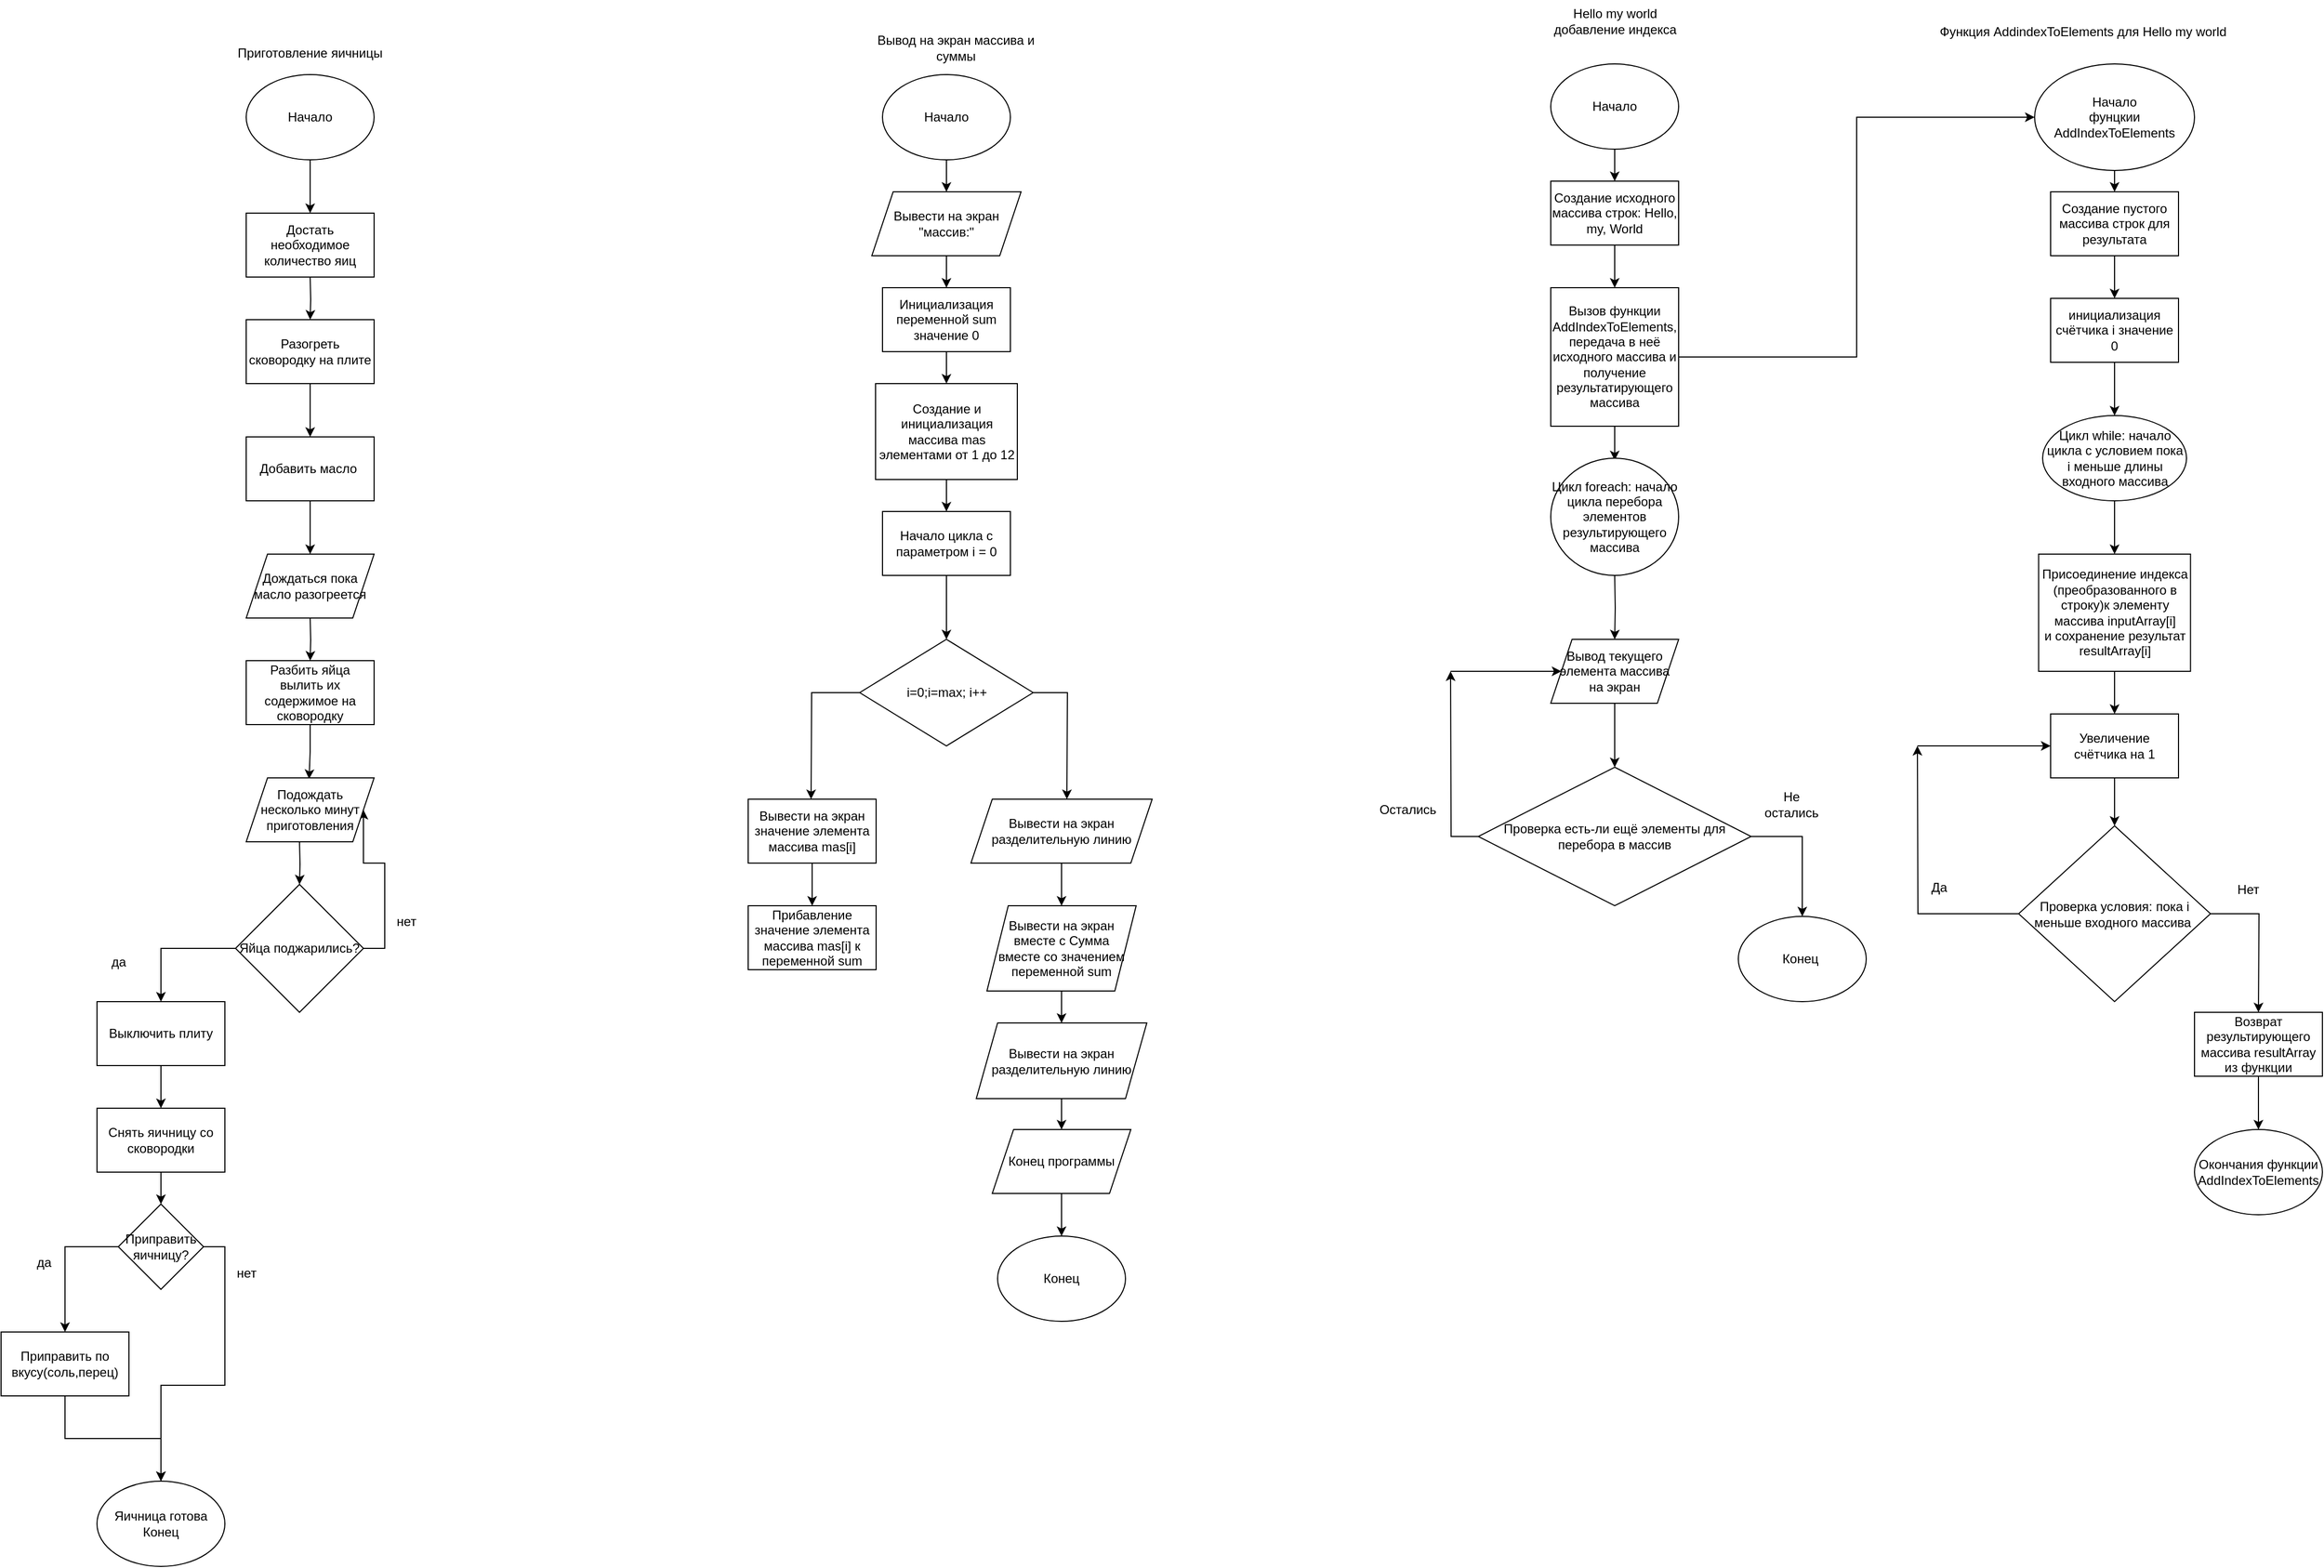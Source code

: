<mxfile version="22.1.21" type="github">
  <diagram name="Страница — 1" id="ydNr421X3AxK_NGSpcW-">
    <mxGraphModel dx="2520" dy="1424" grid="1" gridSize="10" guides="1" tooltips="1" connect="1" arrows="1" fold="1" page="1" pageScale="1" pageWidth="827" pageHeight="1169" math="0" shadow="0">
      <root>
        <mxCell id="0" />
        <mxCell id="1" parent="0" />
        <mxCell id="zzwXBVOG3xXwr_tI5Q3J-6" style="edgeStyle=orthogonalEdgeStyle;rounded=0;orthogonalLoop=1;jettySize=auto;html=1;exitX=0.5;exitY=1;exitDx=0;exitDy=0;" parent="1" source="zzwXBVOG3xXwr_tI5Q3J-4" edge="1">
          <mxGeometry relative="1" as="geometry">
            <mxPoint x="370" y="250" as="targetPoint" />
          </mxGeometry>
        </mxCell>
        <mxCell id="zzwXBVOG3xXwr_tI5Q3J-4" value="Начало" style="ellipse;whiteSpace=wrap;html=1;" parent="1" vertex="1">
          <mxGeometry x="310" y="120" width="120" height="80" as="geometry" />
        </mxCell>
        <mxCell id="zzwXBVOG3xXwr_tI5Q3J-15" style="edgeStyle=orthogonalEdgeStyle;rounded=0;orthogonalLoop=1;jettySize=auto;html=1;exitX=0;exitY=0.5;exitDx=0;exitDy=0;entryX=0.5;entryY=0;entryDx=0;entryDy=0;" parent="1" source="zzwXBVOG3xXwr_tI5Q3J-12" target="zzwXBVOG3xXwr_tI5Q3J-13" edge="1">
          <mxGeometry relative="1" as="geometry" />
        </mxCell>
        <mxCell id="zzwXBVOG3xXwr_tI5Q3J-73" style="edgeStyle=orthogonalEdgeStyle;rounded=0;orthogonalLoop=1;jettySize=auto;html=1;exitX=1;exitY=0.5;exitDx=0;exitDy=0;entryX=1;entryY=0.5;entryDx=0;entryDy=0;" parent="1" source="zzwXBVOG3xXwr_tI5Q3J-12" target="zzwXBVOG3xXwr_tI5Q3J-72" edge="1">
          <mxGeometry relative="1" as="geometry" />
        </mxCell>
        <mxCell id="zzwXBVOG3xXwr_tI5Q3J-12" value="Яйца поджарились?" style="rhombus;whiteSpace=wrap;html=1;" parent="1" vertex="1">
          <mxGeometry x="300" y="880" width="120" height="120" as="geometry" />
        </mxCell>
        <mxCell id="zzwXBVOG3xXwr_tI5Q3J-34" style="edgeStyle=orthogonalEdgeStyle;rounded=0;orthogonalLoop=1;jettySize=auto;html=1;exitX=0.5;exitY=1;exitDx=0;exitDy=0;entryX=0.5;entryY=0;entryDx=0;entryDy=0;" parent="1" source="zzwXBVOG3xXwr_tI5Q3J-13" edge="1">
          <mxGeometry relative="1" as="geometry">
            <mxPoint x="230" y="1090.0" as="targetPoint" />
          </mxGeometry>
        </mxCell>
        <mxCell id="zzwXBVOG3xXwr_tI5Q3J-13" value="Выключить плиту" style="rounded=0;whiteSpace=wrap;html=1;" parent="1" vertex="1">
          <mxGeometry x="170" y="990" width="120" height="60" as="geometry" />
        </mxCell>
        <mxCell id="zzwXBVOG3xXwr_tI5Q3J-20" style="edgeStyle=orthogonalEdgeStyle;rounded=0;orthogonalLoop=1;jettySize=auto;html=1;exitX=0.5;exitY=1;exitDx=0;exitDy=0;entryX=0.5;entryY=0;entryDx=0;entryDy=0;" parent="1" target="zzwXBVOG3xXwr_tI5Q3J-19" edge="1">
          <mxGeometry relative="1" as="geometry">
            <mxPoint x="370" y="310" as="sourcePoint" />
          </mxGeometry>
        </mxCell>
        <mxCell id="zzwXBVOG3xXwr_tI5Q3J-22" style="edgeStyle=orthogonalEdgeStyle;rounded=0;orthogonalLoop=1;jettySize=auto;html=1;exitX=0.5;exitY=1;exitDx=0;exitDy=0;entryX=0.5;entryY=0;entryDx=0;entryDy=0;" parent="1" source="zzwXBVOG3xXwr_tI5Q3J-19" edge="1">
          <mxGeometry relative="1" as="geometry">
            <mxPoint x="370" y="460" as="targetPoint" />
          </mxGeometry>
        </mxCell>
        <mxCell id="zzwXBVOG3xXwr_tI5Q3J-19" value="Разогреть сковородку на плите" style="rounded=0;whiteSpace=wrap;html=1;" parent="1" vertex="1">
          <mxGeometry x="310" y="350" width="120" height="60" as="geometry" />
        </mxCell>
        <mxCell id="zzwXBVOG3xXwr_tI5Q3J-27" style="edgeStyle=orthogonalEdgeStyle;rounded=0;orthogonalLoop=1;jettySize=auto;html=1;exitX=0.5;exitY=1;exitDx=0;exitDy=0;entryX=0.5;entryY=0;entryDx=0;entryDy=0;" parent="1" edge="1">
          <mxGeometry relative="1" as="geometry">
            <mxPoint x="370.0" y="630" as="sourcePoint" />
            <mxPoint x="370" y="670" as="targetPoint" />
          </mxGeometry>
        </mxCell>
        <mxCell id="zzwXBVOG3xXwr_tI5Q3J-39" style="edgeStyle=orthogonalEdgeStyle;rounded=0;orthogonalLoop=1;jettySize=auto;html=1;exitX=0.5;exitY=1;exitDx=0;exitDy=0;entryX=0.5;entryY=0;entryDx=0;entryDy=0;" parent="1" target="zzwXBVOG3xXwr_tI5Q3J-12" edge="1">
          <mxGeometry relative="1" as="geometry">
            <mxPoint x="360.0" y="840" as="sourcePoint" />
          </mxGeometry>
        </mxCell>
        <mxCell id="zzwXBVOG3xXwr_tI5Q3J-30" style="edgeStyle=orthogonalEdgeStyle;rounded=0;orthogonalLoop=1;jettySize=auto;html=1;exitX=0.5;exitY=1;exitDx=0;exitDy=0;entryX=0.575;entryY=0.017;entryDx=0;entryDy=0;entryPerimeter=0;" parent="1" source="zzwXBVOG3xXwr_tI5Q3J-68" edge="1">
          <mxGeometry relative="1" as="geometry">
            <mxPoint x="370" y="740" as="sourcePoint" />
            <mxPoint x="369" y="781.02" as="targetPoint" />
          </mxGeometry>
        </mxCell>
        <mxCell id="zzwXBVOG3xXwr_tI5Q3J-31" value="да" style="text;html=1;align=center;verticalAlign=middle;resizable=0;points=[];autosize=1;strokeColor=none;fillColor=none;" parent="1" vertex="1">
          <mxGeometry x="170" y="938" width="40" height="30" as="geometry" />
        </mxCell>
        <mxCell id="zzwXBVOG3xXwr_tI5Q3J-32" value="нет" style="text;html=1;align=center;verticalAlign=middle;resizable=0;points=[];autosize=1;strokeColor=none;fillColor=none;" parent="1" vertex="1">
          <mxGeometry x="440" y="900" width="40" height="30" as="geometry" />
        </mxCell>
        <mxCell id="zzwXBVOG3xXwr_tI5Q3J-38" style="edgeStyle=orthogonalEdgeStyle;rounded=0;orthogonalLoop=1;jettySize=auto;html=1;exitX=0.5;exitY=1;exitDx=0;exitDy=0;" parent="1" source="zzwXBVOG3xXwr_tI5Q3J-35" target="zzwXBVOG3xXwr_tI5Q3J-37" edge="1">
          <mxGeometry relative="1" as="geometry" />
        </mxCell>
        <mxCell id="zzwXBVOG3xXwr_tI5Q3J-35" value="Приправить по вкусу(соль,перец)" style="rounded=0;whiteSpace=wrap;html=1;" parent="1" vertex="1">
          <mxGeometry x="80" y="1300" width="120" height="60" as="geometry" />
        </mxCell>
        <mxCell id="zzwXBVOG3xXwr_tI5Q3J-37" value="Яичница готова&lt;br&gt;Конец" style="ellipse;whiteSpace=wrap;html=1;" parent="1" vertex="1">
          <mxGeometry x="170" y="1440" width="120" height="80" as="geometry" />
        </mxCell>
        <mxCell id="zzwXBVOG3xXwr_tI5Q3J-67" value="Достать необходимое количество яиц" style="rounded=0;whiteSpace=wrap;html=1;" parent="1" vertex="1">
          <mxGeometry x="310" y="250" width="120" height="60" as="geometry" />
        </mxCell>
        <mxCell id="zzwXBVOG3xXwr_tI5Q3J-68" value="Разбить яйца вылить их содержимое на сковородку" style="rounded=0;whiteSpace=wrap;html=1;" parent="1" vertex="1">
          <mxGeometry x="310" y="670" width="120" height="60" as="geometry" />
        </mxCell>
        <mxCell id="zzwXBVOG3xXwr_tI5Q3J-70" style="edgeStyle=orthogonalEdgeStyle;rounded=0;orthogonalLoop=1;jettySize=auto;html=1;exitX=0.5;exitY=1;exitDx=0;exitDy=0;entryX=0.5;entryY=0;entryDx=0;entryDy=0;" parent="1" source="zzwXBVOG3xXwr_tI5Q3J-69" edge="1">
          <mxGeometry relative="1" as="geometry">
            <mxPoint x="370.0" y="570" as="targetPoint" />
          </mxGeometry>
        </mxCell>
        <mxCell id="zzwXBVOG3xXwr_tI5Q3J-69" value="Добавить масло&amp;nbsp;" style="rounded=0;whiteSpace=wrap;html=1;" parent="1" vertex="1">
          <mxGeometry x="310" y="460" width="120" height="60" as="geometry" />
        </mxCell>
        <mxCell id="zzwXBVOG3xXwr_tI5Q3J-71" value="Дождаться пока масло разогреется" style="shape=parallelogram;perimeter=parallelogramPerimeter;whiteSpace=wrap;html=1;fixedSize=1;" parent="1" vertex="1">
          <mxGeometry x="310" y="570" width="120" height="60" as="geometry" />
        </mxCell>
        <mxCell id="zzwXBVOG3xXwr_tI5Q3J-72" value="Подождать несколько минут приготовления" style="shape=parallelogram;perimeter=parallelogramPerimeter;whiteSpace=wrap;html=1;fixedSize=1;" parent="1" vertex="1">
          <mxGeometry x="310" y="780" width="120" height="60" as="geometry" />
        </mxCell>
        <mxCell id="zzwXBVOG3xXwr_tI5Q3J-76" style="edgeStyle=orthogonalEdgeStyle;rounded=0;orthogonalLoop=1;jettySize=auto;html=1;exitX=0.5;exitY=1;exitDx=0;exitDy=0;entryX=0.5;entryY=0;entryDx=0;entryDy=0;" parent="1" source="zzwXBVOG3xXwr_tI5Q3J-74" target="zzwXBVOG3xXwr_tI5Q3J-75" edge="1">
          <mxGeometry relative="1" as="geometry" />
        </mxCell>
        <mxCell id="zzwXBVOG3xXwr_tI5Q3J-74" value="Снять яичницу со сковородки" style="rounded=0;whiteSpace=wrap;html=1;" parent="1" vertex="1">
          <mxGeometry x="170" y="1090" width="120" height="60" as="geometry" />
        </mxCell>
        <mxCell id="zzwXBVOG3xXwr_tI5Q3J-77" style="edgeStyle=orthogonalEdgeStyle;rounded=0;orthogonalLoop=1;jettySize=auto;html=1;exitX=0;exitY=0.5;exitDx=0;exitDy=0;entryX=0.5;entryY=0;entryDx=0;entryDy=0;" parent="1" source="zzwXBVOG3xXwr_tI5Q3J-75" target="zzwXBVOG3xXwr_tI5Q3J-35" edge="1">
          <mxGeometry relative="1" as="geometry" />
        </mxCell>
        <mxCell id="zzwXBVOG3xXwr_tI5Q3J-78" style="edgeStyle=orthogonalEdgeStyle;rounded=0;orthogonalLoop=1;jettySize=auto;html=1;exitX=1;exitY=0.5;exitDx=0;exitDy=0;entryX=0.5;entryY=0;entryDx=0;entryDy=0;" parent="1" source="zzwXBVOG3xXwr_tI5Q3J-75" target="zzwXBVOG3xXwr_tI5Q3J-37" edge="1">
          <mxGeometry relative="1" as="geometry" />
        </mxCell>
        <mxCell id="zzwXBVOG3xXwr_tI5Q3J-75" value="Приправить яичницу?" style="rhombus;whiteSpace=wrap;html=1;" parent="1" vertex="1">
          <mxGeometry x="190" y="1180" width="80" height="80" as="geometry" />
        </mxCell>
        <mxCell id="zzwXBVOG3xXwr_tI5Q3J-79" value="нет" style="text;html=1;align=center;verticalAlign=middle;resizable=0;points=[];autosize=1;strokeColor=none;fillColor=none;" parent="1" vertex="1">
          <mxGeometry x="290" y="1230" width="40" height="30" as="geometry" />
        </mxCell>
        <mxCell id="zzwXBVOG3xXwr_tI5Q3J-80" value="да" style="text;html=1;align=center;verticalAlign=middle;resizable=0;points=[];autosize=1;strokeColor=none;fillColor=none;" parent="1" vertex="1">
          <mxGeometry x="100" y="1220" width="40" height="30" as="geometry" />
        </mxCell>
        <mxCell id="zzwXBVOG3xXwr_tI5Q3J-82" value="Приготовление яичницы" style="text;html=1;strokeColor=none;fillColor=none;align=center;verticalAlign=middle;whiteSpace=wrap;rounded=0;" parent="1" vertex="1">
          <mxGeometry x="300" y="70" width="140" height="60" as="geometry" />
        </mxCell>
        <mxCell id="zzwXBVOG3xXwr_tI5Q3J-85" style="edgeStyle=orthogonalEdgeStyle;rounded=0;orthogonalLoop=1;jettySize=auto;html=1;exitX=0.5;exitY=1;exitDx=0;exitDy=0;entryX=0.5;entryY=0;entryDx=0;entryDy=0;" parent="1" source="zzwXBVOG3xXwr_tI5Q3J-83" target="zzwXBVOG3xXwr_tI5Q3J-84" edge="1">
          <mxGeometry relative="1" as="geometry" />
        </mxCell>
        <mxCell id="zzwXBVOG3xXwr_tI5Q3J-83" value="Начало" style="ellipse;whiteSpace=wrap;html=1;" parent="1" vertex="1">
          <mxGeometry x="907" y="120" width="120" height="80" as="geometry" />
        </mxCell>
        <mxCell id="zzwXBVOG3xXwr_tI5Q3J-87" style="edgeStyle=orthogonalEdgeStyle;rounded=0;orthogonalLoop=1;jettySize=auto;html=1;exitX=0.5;exitY=1;exitDx=0;exitDy=0;entryX=0.5;entryY=0;entryDx=0;entryDy=0;" parent="1" source="zzwXBVOG3xXwr_tI5Q3J-84" target="zzwXBVOG3xXwr_tI5Q3J-86" edge="1">
          <mxGeometry relative="1" as="geometry" />
        </mxCell>
        <mxCell id="zzwXBVOG3xXwr_tI5Q3J-84" value="Вывести на экран &quot;массив:&quot;" style="shape=parallelogram;perimeter=parallelogramPerimeter;whiteSpace=wrap;html=1;fixedSize=1;" parent="1" vertex="1">
          <mxGeometry x="897" y="230" width="140" height="60" as="geometry" />
        </mxCell>
        <mxCell id="zzwXBVOG3xXwr_tI5Q3J-89" style="edgeStyle=orthogonalEdgeStyle;rounded=0;orthogonalLoop=1;jettySize=auto;html=1;exitX=0.5;exitY=1;exitDx=0;exitDy=0;" parent="1" source="zzwXBVOG3xXwr_tI5Q3J-86" target="zzwXBVOG3xXwr_tI5Q3J-88" edge="1">
          <mxGeometry relative="1" as="geometry" />
        </mxCell>
        <mxCell id="zzwXBVOG3xXwr_tI5Q3J-86" value="Инициализация переменной sum значение 0" style="rounded=0;whiteSpace=wrap;html=1;" parent="1" vertex="1">
          <mxGeometry x="907" y="320" width="120" height="60" as="geometry" />
        </mxCell>
        <mxCell id="zzwXBVOG3xXwr_tI5Q3J-91" style="edgeStyle=orthogonalEdgeStyle;rounded=0;orthogonalLoop=1;jettySize=auto;html=1;exitX=0.5;exitY=1;exitDx=0;exitDy=0;" parent="1" source="zzwXBVOG3xXwr_tI5Q3J-88" target="zzwXBVOG3xXwr_tI5Q3J-90" edge="1">
          <mxGeometry relative="1" as="geometry" />
        </mxCell>
        <mxCell id="zzwXBVOG3xXwr_tI5Q3J-88" value="Создание и инициализация массива mas элементами от 1 до 12" style="rounded=0;whiteSpace=wrap;html=1;" parent="1" vertex="1">
          <mxGeometry x="900.5" y="410" width="133" height="90" as="geometry" />
        </mxCell>
        <mxCell id="zzwXBVOG3xXwr_tI5Q3J-94" style="edgeStyle=orthogonalEdgeStyle;rounded=0;orthogonalLoop=1;jettySize=auto;html=1;exitX=0.5;exitY=1;exitDx=0;exitDy=0;entryX=0.5;entryY=0;entryDx=0;entryDy=0;" parent="1" source="zzwXBVOG3xXwr_tI5Q3J-90" target="zzwXBVOG3xXwr_tI5Q3J-92" edge="1">
          <mxGeometry relative="1" as="geometry" />
        </mxCell>
        <mxCell id="zzwXBVOG3xXwr_tI5Q3J-90" value="Начало цикла с параметром i = 0" style="rounded=0;whiteSpace=wrap;html=1;" parent="1" vertex="1">
          <mxGeometry x="907.01" y="530" width="120" height="60" as="geometry" />
        </mxCell>
        <mxCell id="zzwXBVOG3xXwr_tI5Q3J-95" style="edgeStyle=orthogonalEdgeStyle;rounded=0;orthogonalLoop=1;jettySize=auto;html=1;exitX=0;exitY=0.5;exitDx=0;exitDy=0;" parent="1" source="zzwXBVOG3xXwr_tI5Q3J-92" edge="1">
          <mxGeometry relative="1" as="geometry">
            <mxPoint x="840" y="800" as="targetPoint" />
          </mxGeometry>
        </mxCell>
        <mxCell id="zzwXBVOG3xXwr_tI5Q3J-97" style="edgeStyle=orthogonalEdgeStyle;rounded=0;orthogonalLoop=1;jettySize=auto;html=1;exitX=1;exitY=0.5;exitDx=0;exitDy=0;" parent="1" source="zzwXBVOG3xXwr_tI5Q3J-92" edge="1">
          <mxGeometry relative="1" as="geometry">
            <mxPoint x="1080" y="800" as="targetPoint" />
          </mxGeometry>
        </mxCell>
        <mxCell id="zzwXBVOG3xXwr_tI5Q3J-92" value="i=0;i=max; i++" style="rhombus;whiteSpace=wrap;html=1;" parent="1" vertex="1">
          <mxGeometry x="885.63" y="650" width="162.75" height="100" as="geometry" />
        </mxCell>
        <mxCell id="zzwXBVOG3xXwr_tI5Q3J-100" style="edgeStyle=orthogonalEdgeStyle;rounded=0;orthogonalLoop=1;jettySize=auto;html=1;exitX=0.5;exitY=1;exitDx=0;exitDy=0;" parent="1" source="zzwXBVOG3xXwr_tI5Q3J-98" target="zzwXBVOG3xXwr_tI5Q3J-99" edge="1">
          <mxGeometry relative="1" as="geometry" />
        </mxCell>
        <mxCell id="zzwXBVOG3xXwr_tI5Q3J-98" value="Вывести на экран значение элемента массива mas[i]" style="rounded=0;whiteSpace=wrap;html=1;" parent="1" vertex="1">
          <mxGeometry x="781" y="800" width="120" height="60" as="geometry" />
        </mxCell>
        <mxCell id="zzwXBVOG3xXwr_tI5Q3J-99" value="Прибавление значение элемента&lt;br&gt;массива mas[i] к переменной sum" style="rounded=0;whiteSpace=wrap;html=1;" parent="1" vertex="1">
          <mxGeometry x="781" y="900" width="120" height="60" as="geometry" />
        </mxCell>
        <mxCell id="zzwXBVOG3xXwr_tI5Q3J-109" style="edgeStyle=orthogonalEdgeStyle;rounded=0;orthogonalLoop=1;jettySize=auto;html=1;exitX=0.5;exitY=1;exitDx=0;exitDy=0;" parent="1" source="zzwXBVOG3xXwr_tI5Q3J-106" target="zzwXBVOG3xXwr_tI5Q3J-107" edge="1">
          <mxGeometry relative="1" as="geometry" />
        </mxCell>
        <mxCell id="zzwXBVOG3xXwr_tI5Q3J-106" value="Вывести на экран разделительную линию" style="shape=parallelogram;perimeter=parallelogramPerimeter;whiteSpace=wrap;html=1;fixedSize=1;" parent="1" vertex="1">
          <mxGeometry x="990" y="800" width="170" height="60" as="geometry" />
        </mxCell>
        <mxCell id="zzwXBVOG3xXwr_tI5Q3J-111" style="edgeStyle=orthogonalEdgeStyle;rounded=0;orthogonalLoop=1;jettySize=auto;html=1;exitX=0.5;exitY=1;exitDx=0;exitDy=0;entryX=0.5;entryY=0;entryDx=0;entryDy=0;" parent="1" source="zzwXBVOG3xXwr_tI5Q3J-107" target="zzwXBVOG3xXwr_tI5Q3J-110" edge="1">
          <mxGeometry relative="1" as="geometry" />
        </mxCell>
        <mxCell id="zzwXBVOG3xXwr_tI5Q3J-107" value="Вывести на экран вместе с Сумма&lt;br&gt;вместе со значением переменной sum" style="shape=parallelogram;perimeter=parallelogramPerimeter;whiteSpace=wrap;html=1;fixedSize=1;" parent="1" vertex="1">
          <mxGeometry x="1005" y="900" width="140" height="80" as="geometry" />
        </mxCell>
        <mxCell id="zzwXBVOG3xXwr_tI5Q3J-113" style="edgeStyle=orthogonalEdgeStyle;rounded=0;orthogonalLoop=1;jettySize=auto;html=1;exitX=0.5;exitY=1;exitDx=0;exitDy=0;" parent="1" source="zzwXBVOG3xXwr_tI5Q3J-110" target="zzwXBVOG3xXwr_tI5Q3J-112" edge="1">
          <mxGeometry relative="1" as="geometry" />
        </mxCell>
        <mxCell id="zzwXBVOG3xXwr_tI5Q3J-110" value="Вывести на экран разделительную линию" style="shape=parallelogram;perimeter=parallelogramPerimeter;whiteSpace=wrap;html=1;fixedSize=1;" parent="1" vertex="1">
          <mxGeometry x="995" y="1010" width="160" height="71" as="geometry" />
        </mxCell>
        <mxCell id="zzwXBVOG3xXwr_tI5Q3J-115" style="edgeStyle=orthogonalEdgeStyle;rounded=0;orthogonalLoop=1;jettySize=auto;html=1;exitX=0.5;exitY=1;exitDx=0;exitDy=0;" parent="1" source="zzwXBVOG3xXwr_tI5Q3J-112" target="zzwXBVOG3xXwr_tI5Q3J-114" edge="1">
          <mxGeometry relative="1" as="geometry" />
        </mxCell>
        <mxCell id="zzwXBVOG3xXwr_tI5Q3J-112" value="Конец программы" style="shape=parallelogram;perimeter=parallelogramPerimeter;whiteSpace=wrap;html=1;fixedSize=1;" parent="1" vertex="1">
          <mxGeometry x="1010" y="1110" width="130" height="60" as="geometry" />
        </mxCell>
        <mxCell id="zzwXBVOG3xXwr_tI5Q3J-114" value="Конец" style="ellipse;whiteSpace=wrap;html=1;" parent="1" vertex="1">
          <mxGeometry x="1015" y="1210" width="120" height="80" as="geometry" />
        </mxCell>
        <mxCell id="zzwXBVOG3xXwr_tI5Q3J-116" value="Вывод на экран массива и суммы" style="text;html=1;strokeColor=none;fillColor=none;align=center;verticalAlign=middle;whiteSpace=wrap;rounded=0;" parent="1" vertex="1">
          <mxGeometry x="885.63" y="80" width="180" height="30" as="geometry" />
        </mxCell>
        <mxCell id="zzwXBVOG3xXwr_tI5Q3J-120" style="edgeStyle=orthogonalEdgeStyle;rounded=0;orthogonalLoop=1;jettySize=auto;html=1;exitX=0.5;exitY=1;exitDx=0;exitDy=0;entryX=0.5;entryY=0;entryDx=0;entryDy=0;" parent="1" source="zzwXBVOG3xXwr_tI5Q3J-117" target="zzwXBVOG3xXwr_tI5Q3J-119" edge="1">
          <mxGeometry relative="1" as="geometry" />
        </mxCell>
        <mxCell id="zzwXBVOG3xXwr_tI5Q3J-117" value="Начало" style="ellipse;whiteSpace=wrap;html=1;" parent="1" vertex="1">
          <mxGeometry x="1534" y="110" width="120" height="80" as="geometry" />
        </mxCell>
        <mxCell id="zzwXBVOG3xXwr_tI5Q3J-118" value="Hello my world&lt;br&gt;добавление индекса" style="text;html=1;align=center;verticalAlign=middle;resizable=0;points=[];autosize=1;strokeColor=none;fillColor=none;" parent="1" vertex="1">
          <mxGeometry x="1524" y="50" width="140" height="40" as="geometry" />
        </mxCell>
        <mxCell id="zzwXBVOG3xXwr_tI5Q3J-122" style="edgeStyle=orthogonalEdgeStyle;rounded=0;orthogonalLoop=1;jettySize=auto;html=1;exitX=0.5;exitY=1;exitDx=0;exitDy=0;entryX=0.5;entryY=0;entryDx=0;entryDy=0;" parent="1" source="zzwXBVOG3xXwr_tI5Q3J-119" target="zzwXBVOG3xXwr_tI5Q3J-121" edge="1">
          <mxGeometry relative="1" as="geometry" />
        </mxCell>
        <mxCell id="zzwXBVOG3xXwr_tI5Q3J-119" value="Создание исходного массива строк: Hello, my, World" style="rounded=0;whiteSpace=wrap;html=1;" parent="1" vertex="1">
          <mxGeometry x="1534" y="220" width="120" height="60" as="geometry" />
        </mxCell>
        <mxCell id="zzwXBVOG3xXwr_tI5Q3J-124" style="edgeStyle=orthogonalEdgeStyle;rounded=0;orthogonalLoop=1;jettySize=auto;html=1;exitX=0.5;exitY=1;exitDx=0;exitDy=0;entryX=0.5;entryY=0;entryDx=0;entryDy=0;" parent="1" source="zzwXBVOG3xXwr_tI5Q3J-121" edge="1">
          <mxGeometry relative="1" as="geometry">
            <mxPoint x="1594.0" y="482" as="targetPoint" />
          </mxGeometry>
        </mxCell>
        <mxCell id="zzwXBVOG3xXwr_tI5Q3J-162" style="edgeStyle=orthogonalEdgeStyle;rounded=0;orthogonalLoop=1;jettySize=auto;html=1;entryX=0;entryY=0.5;entryDx=0;entryDy=0;" parent="1" source="zzwXBVOG3xXwr_tI5Q3J-121" target="zzwXBVOG3xXwr_tI5Q3J-137" edge="1">
          <mxGeometry relative="1" as="geometry" />
        </mxCell>
        <mxCell id="zzwXBVOG3xXwr_tI5Q3J-121" value="Вызов функции&lt;br&gt;AddIndexToElements, передача в неё исходного массива и получение результатирующего массива" style="rounded=0;whiteSpace=wrap;html=1;" parent="1" vertex="1">
          <mxGeometry x="1534" y="320" width="120" height="130" as="geometry" />
        </mxCell>
        <mxCell id="zzwXBVOG3xXwr_tI5Q3J-126" style="edgeStyle=orthogonalEdgeStyle;rounded=0;orthogonalLoop=1;jettySize=auto;html=1;exitX=0.5;exitY=1;exitDx=0;exitDy=0;entryX=0.5;entryY=0;entryDx=0;entryDy=0;" parent="1" target="zzwXBVOG3xXwr_tI5Q3J-125" edge="1">
          <mxGeometry relative="1" as="geometry">
            <mxPoint x="1594.0" y="590" as="sourcePoint" />
          </mxGeometry>
        </mxCell>
        <mxCell id="zzwXBVOG3xXwr_tI5Q3J-129" style="edgeStyle=orthogonalEdgeStyle;rounded=0;orthogonalLoop=1;jettySize=auto;html=1;exitX=0.5;exitY=1;exitDx=0;exitDy=0;" parent="1" source="zzwXBVOG3xXwr_tI5Q3J-125" target="zzwXBVOG3xXwr_tI5Q3J-127" edge="1">
          <mxGeometry relative="1" as="geometry" />
        </mxCell>
        <mxCell id="zzwXBVOG3xXwr_tI5Q3J-125" value="Вывод текущего элемента массива на экран" style="shape=parallelogram;perimeter=parallelogramPerimeter;whiteSpace=wrap;html=1;fixedSize=1;" parent="1" vertex="1">
          <mxGeometry x="1534" y="650" width="120" height="60" as="geometry" />
        </mxCell>
        <mxCell id="zzwXBVOG3xXwr_tI5Q3J-133" style="edgeStyle=orthogonalEdgeStyle;rounded=0;orthogonalLoop=1;jettySize=auto;html=1;exitX=0;exitY=0.5;exitDx=0;exitDy=0;" parent="1" source="zzwXBVOG3xXwr_tI5Q3J-127" edge="1">
          <mxGeometry relative="1" as="geometry">
            <mxPoint x="1440" y="680" as="targetPoint" />
          </mxGeometry>
        </mxCell>
        <mxCell id="zzwXBVOG3xXwr_tI5Q3J-136" style="edgeStyle=orthogonalEdgeStyle;rounded=0;orthogonalLoop=1;jettySize=auto;html=1;exitX=1;exitY=0.5;exitDx=0;exitDy=0;" parent="1" source="zzwXBVOG3xXwr_tI5Q3J-127" target="zzwXBVOG3xXwr_tI5Q3J-135" edge="1">
          <mxGeometry relative="1" as="geometry" />
        </mxCell>
        <mxCell id="zzwXBVOG3xXwr_tI5Q3J-127" value="Проверка есть-ли ещё элементы для перебора в массив" style="rhombus;whiteSpace=wrap;html=1;" parent="1" vertex="1">
          <mxGeometry x="1466" y="770" width="256" height="130" as="geometry" />
        </mxCell>
        <mxCell id="zzwXBVOG3xXwr_tI5Q3J-131" value="Остались" style="text;html=1;strokeColor=none;fillColor=none;align=center;verticalAlign=middle;whiteSpace=wrap;rounded=0;" parent="1" vertex="1">
          <mxGeometry x="1370" y="795" width="60" height="30" as="geometry" />
        </mxCell>
        <mxCell id="zzwXBVOG3xXwr_tI5Q3J-132" value="Не остались" style="text;html=1;strokeColor=none;fillColor=none;align=center;verticalAlign=middle;whiteSpace=wrap;rounded=0;" parent="1" vertex="1">
          <mxGeometry x="1730" y="790" width="60" height="30" as="geometry" />
        </mxCell>
        <mxCell id="zzwXBVOG3xXwr_tI5Q3J-134" value="" style="endArrow=classic;html=1;rounded=0;entryX=0;entryY=0.5;entryDx=0;entryDy=0;" parent="1" target="zzwXBVOG3xXwr_tI5Q3J-125" edge="1">
          <mxGeometry width="50" height="50" relative="1" as="geometry">
            <mxPoint x="1440" y="680" as="sourcePoint" />
            <mxPoint x="1490" y="630" as="targetPoint" />
          </mxGeometry>
        </mxCell>
        <mxCell id="zzwXBVOG3xXwr_tI5Q3J-135" value="Конец&amp;nbsp;" style="ellipse;whiteSpace=wrap;html=1;" parent="1" vertex="1">
          <mxGeometry x="1710" y="910" width="120" height="80" as="geometry" />
        </mxCell>
        <mxCell id="zzwXBVOG3xXwr_tI5Q3J-140" style="edgeStyle=orthogonalEdgeStyle;rounded=0;orthogonalLoop=1;jettySize=auto;html=1;exitX=0.5;exitY=1;exitDx=0;exitDy=0;entryX=0.5;entryY=0;entryDx=0;entryDy=0;" parent="1" source="zzwXBVOG3xXwr_tI5Q3J-137" target="zzwXBVOG3xXwr_tI5Q3J-139" edge="1">
          <mxGeometry relative="1" as="geometry" />
        </mxCell>
        <mxCell id="zzwXBVOG3xXwr_tI5Q3J-137" value="Начало&lt;br&gt;фунцкии AddIndexToElements" style="ellipse;whiteSpace=wrap;html=1;" parent="1" vertex="1">
          <mxGeometry x="1988" y="110" width="150" height="100" as="geometry" />
        </mxCell>
        <mxCell id="zzwXBVOG3xXwr_tI5Q3J-138" value="Функция AddindexToElements для Hello my world" style="text;html=1;align=center;verticalAlign=middle;resizable=0;points=[];autosize=1;strokeColor=none;fillColor=none;" parent="1" vertex="1">
          <mxGeometry x="1888" y="65" width="290" height="30" as="geometry" />
        </mxCell>
        <mxCell id="zzwXBVOG3xXwr_tI5Q3J-144" style="edgeStyle=orthogonalEdgeStyle;rounded=0;orthogonalLoop=1;jettySize=auto;html=1;exitX=0.5;exitY=1;exitDx=0;exitDy=0;entryX=0.5;entryY=0;entryDx=0;entryDy=0;" parent="1" source="zzwXBVOG3xXwr_tI5Q3J-139" target="zzwXBVOG3xXwr_tI5Q3J-141" edge="1">
          <mxGeometry relative="1" as="geometry" />
        </mxCell>
        <mxCell id="zzwXBVOG3xXwr_tI5Q3J-139" value="Создание пустого массива строк для результата" style="rounded=0;whiteSpace=wrap;html=1;" parent="1" vertex="1">
          <mxGeometry x="2003" y="230" width="120" height="60" as="geometry" />
        </mxCell>
        <mxCell id="zzwXBVOG3xXwr_tI5Q3J-143" style="edgeStyle=orthogonalEdgeStyle;rounded=0;orthogonalLoop=1;jettySize=auto;html=1;exitX=0.5;exitY=1;exitDx=0;exitDy=0;entryX=0.5;entryY=0;entryDx=0;entryDy=0;" parent="1" source="zzwXBVOG3xXwr_tI5Q3J-141" target="zzwXBVOG3xXwr_tI5Q3J-142" edge="1">
          <mxGeometry relative="1" as="geometry" />
        </mxCell>
        <mxCell id="zzwXBVOG3xXwr_tI5Q3J-141" value="инициализация счётчика i значение 0" style="rounded=0;whiteSpace=wrap;html=1;" parent="1" vertex="1">
          <mxGeometry x="2003" y="330" width="120" height="60" as="geometry" />
        </mxCell>
        <mxCell id="zzwXBVOG3xXwr_tI5Q3J-147" style="edgeStyle=orthogonalEdgeStyle;rounded=0;orthogonalLoop=1;jettySize=auto;html=1;exitX=0.5;exitY=1;exitDx=0;exitDy=0;entryX=0.5;entryY=0;entryDx=0;entryDy=0;" parent="1" source="zzwXBVOG3xXwr_tI5Q3J-142" target="zzwXBVOG3xXwr_tI5Q3J-145" edge="1">
          <mxGeometry relative="1" as="geometry" />
        </mxCell>
        <mxCell id="zzwXBVOG3xXwr_tI5Q3J-142" value="Цикл while: начало цикла с условием пока i меньше длины входного массива" style="ellipse;whiteSpace=wrap;html=1;" parent="1" vertex="1">
          <mxGeometry x="1995.5" y="440" width="135" height="80" as="geometry" />
        </mxCell>
        <mxCell id="zzwXBVOG3xXwr_tI5Q3J-149" style="edgeStyle=orthogonalEdgeStyle;rounded=0;orthogonalLoop=1;jettySize=auto;html=1;exitX=0.5;exitY=1;exitDx=0;exitDy=0;entryX=0.5;entryY=0;entryDx=0;entryDy=0;" parent="1" source="zzwXBVOG3xXwr_tI5Q3J-145" target="zzwXBVOG3xXwr_tI5Q3J-148" edge="1">
          <mxGeometry relative="1" as="geometry" />
        </mxCell>
        <mxCell id="zzwXBVOG3xXwr_tI5Q3J-145" value="Присоединение индекса (преобразованного в строку)к элементу массива inputArray[i]&lt;br&gt;и сохранение результат resultArray[i]" style="rounded=0;whiteSpace=wrap;html=1;" parent="1" vertex="1">
          <mxGeometry x="1991.75" y="570" width="142.5" height="110" as="geometry" />
        </mxCell>
        <mxCell id="zzwXBVOG3xXwr_tI5Q3J-151" style="edgeStyle=orthogonalEdgeStyle;rounded=0;orthogonalLoop=1;jettySize=auto;html=1;exitX=0.5;exitY=1;exitDx=0;exitDy=0;entryX=0.5;entryY=0;entryDx=0;entryDy=0;" parent="1" source="zzwXBVOG3xXwr_tI5Q3J-148" edge="1">
          <mxGeometry relative="1" as="geometry">
            <mxPoint x="2063" y="825" as="targetPoint" />
          </mxGeometry>
        </mxCell>
        <mxCell id="zzwXBVOG3xXwr_tI5Q3J-148" value="Увеличение счётчика на 1" style="rounded=0;whiteSpace=wrap;html=1;" parent="1" vertex="1">
          <mxGeometry x="2003" y="720" width="120" height="60" as="geometry" />
        </mxCell>
        <mxCell id="zzwXBVOG3xXwr_tI5Q3J-155" style="edgeStyle=orthogonalEdgeStyle;rounded=0;orthogonalLoop=1;jettySize=auto;html=1;" parent="1" source="zzwXBVOG3xXwr_tI5Q3J-152" edge="1">
          <mxGeometry relative="1" as="geometry">
            <mxPoint x="1878" y="750.0" as="targetPoint" />
          </mxGeometry>
        </mxCell>
        <mxCell id="zzwXBVOG3xXwr_tI5Q3J-157" style="edgeStyle=orthogonalEdgeStyle;rounded=0;orthogonalLoop=1;jettySize=auto;html=1;exitX=1;exitY=0.5;exitDx=0;exitDy=0;" parent="1" source="zzwXBVOG3xXwr_tI5Q3J-152" edge="1">
          <mxGeometry relative="1" as="geometry">
            <mxPoint x="2198" y="1000" as="targetPoint" />
          </mxGeometry>
        </mxCell>
        <mxCell id="zzwXBVOG3xXwr_tI5Q3J-152" value="Проверка условия: пока i меньше входного массива&amp;nbsp;" style="rhombus;whiteSpace=wrap;html=1;" parent="1" vertex="1">
          <mxGeometry x="1973" y="825" width="180" height="165" as="geometry" />
        </mxCell>
        <mxCell id="zzwXBVOG3xXwr_tI5Q3J-153" value="Да" style="text;html=1;align=center;verticalAlign=middle;resizable=0;points=[];autosize=1;strokeColor=none;fillColor=none;" parent="1" vertex="1">
          <mxGeometry x="1878" y="868" width="40" height="30" as="geometry" />
        </mxCell>
        <mxCell id="zzwXBVOG3xXwr_tI5Q3J-154" value="Нет" style="text;html=1;align=center;verticalAlign=middle;resizable=0;points=[];autosize=1;strokeColor=none;fillColor=none;" parent="1" vertex="1">
          <mxGeometry x="2168" y="870" width="40" height="30" as="geometry" />
        </mxCell>
        <mxCell id="zzwXBVOG3xXwr_tI5Q3J-156" value="" style="endArrow=classic;html=1;rounded=0;entryX=0;entryY=0.5;entryDx=0;entryDy=0;" parent="1" target="zzwXBVOG3xXwr_tI5Q3J-148" edge="1">
          <mxGeometry width="50" height="50" relative="1" as="geometry">
            <mxPoint x="1878" y="750" as="sourcePoint" />
            <mxPoint x="1928" y="700" as="targetPoint" />
          </mxGeometry>
        </mxCell>
        <mxCell id="zzwXBVOG3xXwr_tI5Q3J-160" style="edgeStyle=orthogonalEdgeStyle;rounded=0;orthogonalLoop=1;jettySize=auto;html=1;exitX=0.5;exitY=1;exitDx=0;exitDy=0;entryX=0.5;entryY=0;entryDx=0;entryDy=0;" parent="1" source="zzwXBVOG3xXwr_tI5Q3J-158" target="zzwXBVOG3xXwr_tI5Q3J-159" edge="1">
          <mxGeometry relative="1" as="geometry" />
        </mxCell>
        <mxCell id="zzwXBVOG3xXwr_tI5Q3J-158" value="Возврат результирующего массива resultArray из функции" style="rounded=0;whiteSpace=wrap;html=1;" parent="1" vertex="1">
          <mxGeometry x="2138" y="1000" width="120" height="60" as="geometry" />
        </mxCell>
        <mxCell id="zzwXBVOG3xXwr_tI5Q3J-159" value="Окончания функции AddIndexToElements" style="ellipse;whiteSpace=wrap;html=1;" parent="1" vertex="1">
          <mxGeometry x="2138" y="1110" width="120" height="80" as="geometry" />
        </mxCell>
        <mxCell id="zzwXBVOG3xXwr_tI5Q3J-161" value="Цикл foreach: начало цикла перебора элементов результирующего массива" style="ellipse;whiteSpace=wrap;html=1;" parent="1" vertex="1">
          <mxGeometry x="1534" y="480" width="120" height="110" as="geometry" />
        </mxCell>
      </root>
    </mxGraphModel>
  </diagram>
</mxfile>
